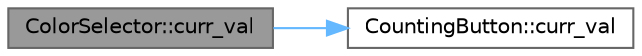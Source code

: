 digraph "ColorSelector::curr_val"
{
 // LATEX_PDF_SIZE
  bgcolor="transparent";
  edge [fontname=Helvetica,fontsize=10,labelfontname=Helvetica,labelfontsize=10];
  node [fontname=Helvetica,fontsize=10,shape=box,height=0.2,width=0.4];
  rankdir="LR";
  Node1 [id="Node000001",label="ColorSelector::curr_val",height=0.2,width=0.4,color="gray40", fillcolor="grey60", style="filled", fontcolor="black",tooltip=" "];
  Node1 -> Node2 [id="edge1_Node000001_Node000002",color="steelblue1",style="solid",tooltip=" "];
  Node2 [id="Node000002",label="CountingButton::curr_val",height=0.2,width=0.4,color="grey40", fillcolor="white", style="filled",URL="$d6/d58/class_counting_button.html#a0ce69edd893934db026c2bd874760f0c",tooltip=" "];
}
